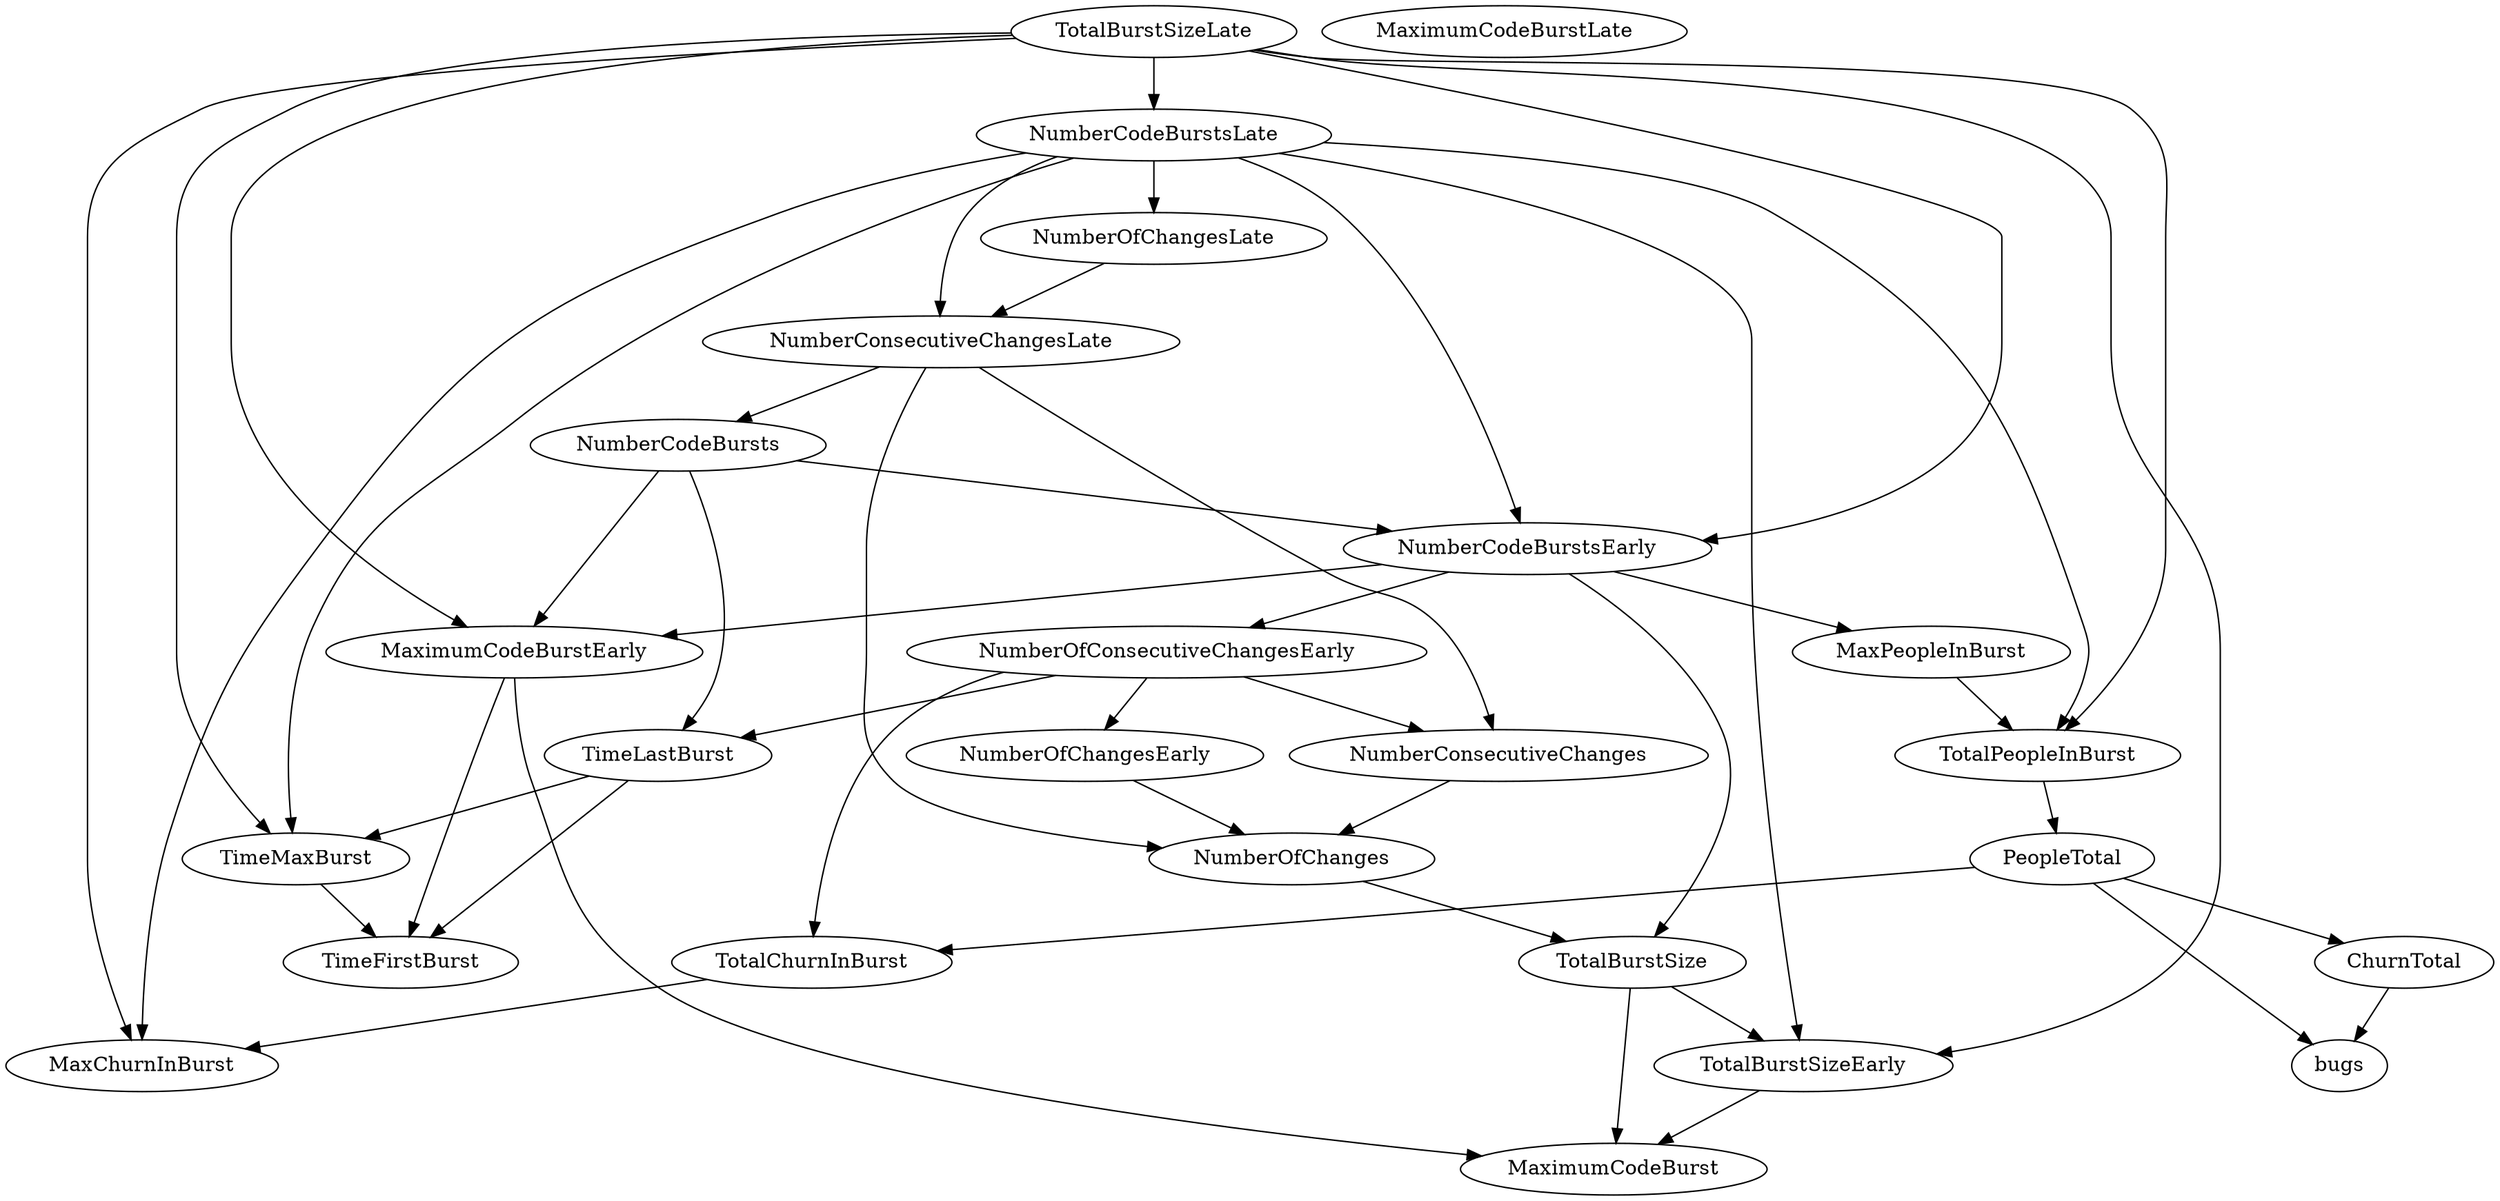digraph {
   TotalPeopleInBurst;
   MaximumCodeBurstLate;
   NumberOfChanges;
   MaxPeopleInBurst;
   TotalBurstSizeLate;
   NumberCodeBurstsLate;
   NumberOfChangesLate;
   NumberOfChangesEarly;
   MaxChurnInBurst;
   MaximumCodeBurstEarly;
   NumberCodeBurstsEarly;
   TimeFirstBurst;
   TotalChurnInBurst;
   ChurnTotal;
   MaximumCodeBurst;
   NumberOfConsecutiveChangesEarly;
   NumberConsecutiveChangesLate;
   TotalBurstSizeEarly;
   TotalBurstSize;
   TimeMaxBurst;
   NumberConsecutiveChanges;
   TimeLastBurst;
   NumberCodeBursts;
   PeopleTotal;
   bugs;
   TotalPeopleInBurst -> PeopleTotal;
   NumberOfChanges -> TotalBurstSize;
   MaxPeopleInBurst -> TotalPeopleInBurst;
   TotalBurstSizeLate -> TotalPeopleInBurst;
   TotalBurstSizeLate -> NumberCodeBurstsLate;
   TotalBurstSizeLate -> MaxChurnInBurst;
   TotalBurstSizeLate -> MaximumCodeBurstEarly;
   TotalBurstSizeLate -> NumberCodeBurstsEarly;
   TotalBurstSizeLate -> TotalBurstSizeEarly;
   TotalBurstSizeLate -> TimeMaxBurst;
   NumberCodeBurstsLate -> TotalPeopleInBurst;
   NumberCodeBurstsLate -> NumberOfChangesLate;
   NumberCodeBurstsLate -> MaxChurnInBurst;
   NumberCodeBurstsLate -> NumberCodeBurstsEarly;
   NumberCodeBurstsLate -> NumberConsecutiveChangesLate;
   NumberCodeBurstsLate -> TotalBurstSizeEarly;
   NumberCodeBurstsLate -> TimeMaxBurst;
   NumberOfChangesLate -> NumberConsecutiveChangesLate;
   NumberOfChangesEarly -> NumberOfChanges;
   MaximumCodeBurstEarly -> TimeFirstBurst;
   MaximumCodeBurstEarly -> MaximumCodeBurst;
   NumberCodeBurstsEarly -> MaxPeopleInBurst;
   NumberCodeBurstsEarly -> MaximumCodeBurstEarly;
   NumberCodeBurstsEarly -> NumberOfConsecutiveChangesEarly;
   NumberCodeBurstsEarly -> TotalBurstSize;
   TotalChurnInBurst -> MaxChurnInBurst;
   ChurnTotal -> bugs;
   NumberOfConsecutiveChangesEarly -> NumberOfChangesEarly;
   NumberOfConsecutiveChangesEarly -> TotalChurnInBurst;
   NumberOfConsecutiveChangesEarly -> NumberConsecutiveChanges;
   NumberOfConsecutiveChangesEarly -> TimeLastBurst;
   NumberConsecutiveChangesLate -> NumberOfChanges;
   NumberConsecutiveChangesLate -> NumberConsecutiveChanges;
   NumberConsecutiveChangesLate -> NumberCodeBursts;
   TotalBurstSizeEarly -> MaximumCodeBurst;
   TotalBurstSize -> MaximumCodeBurst;
   TotalBurstSize -> TotalBurstSizeEarly;
   TimeMaxBurst -> TimeFirstBurst;
   NumberConsecutiveChanges -> NumberOfChanges;
   TimeLastBurst -> TimeFirstBurst;
   TimeLastBurst -> TimeMaxBurst;
   NumberCodeBursts -> MaximumCodeBurstEarly;
   NumberCodeBursts -> NumberCodeBurstsEarly;
   NumberCodeBursts -> TimeLastBurst;
   PeopleTotal -> TotalChurnInBurst;
   PeopleTotal -> ChurnTotal;
   PeopleTotal -> bugs;
}
